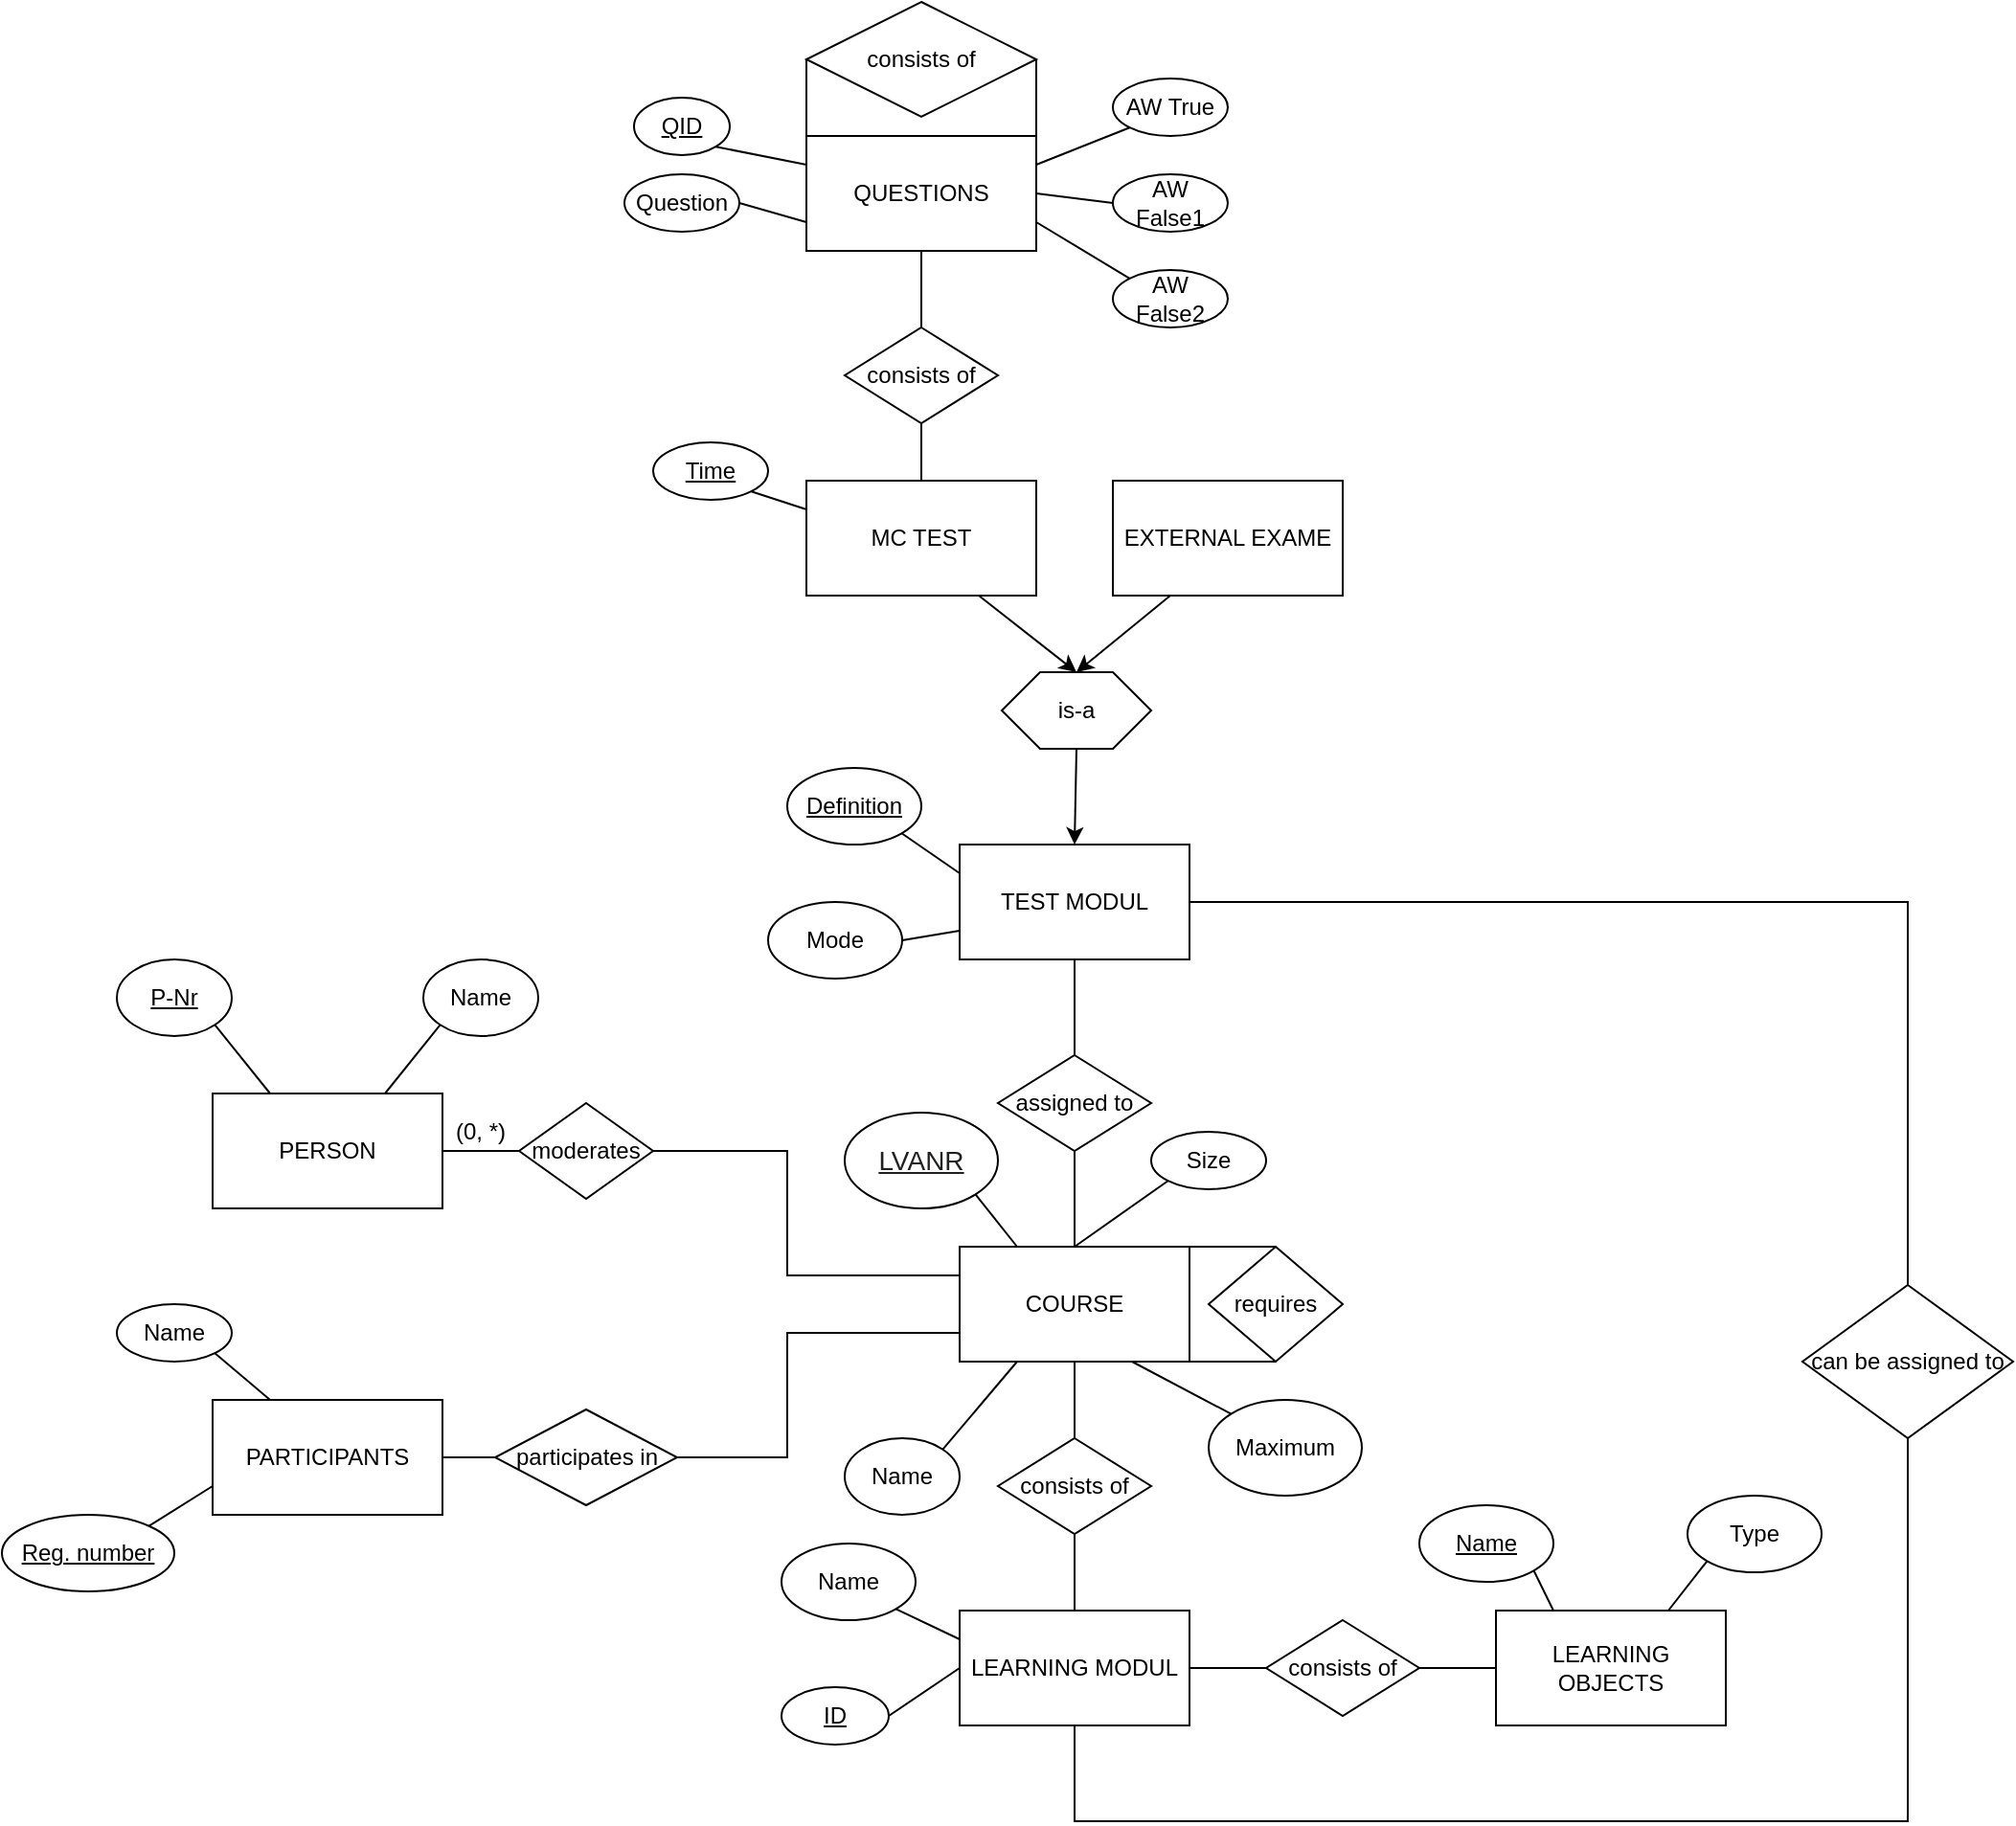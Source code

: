 <mxfile version="24.7.6">
  <diagram name="Seite-1" id="Qz1EJ7uLeoM_60EMIDXN">
    <mxGraphModel dx="691" dy="1207" grid="1" gridSize="10" guides="1" tooltips="1" connect="1" arrows="1" fold="1" page="1" pageScale="1" pageWidth="1169" pageHeight="827" math="0" shadow="0">
      <root>
        <mxCell id="0" />
        <mxCell id="1" parent="0" />
        <mxCell id="69dHTjxdRG7O87KD0P2G-1" value="COURSE" style="rounded=0;whiteSpace=wrap;html=1;" parent="1" vertex="1">
          <mxGeometry x="540" y="540" width="120" height="60" as="geometry" />
        </mxCell>
        <mxCell id="69dHTjxdRG7O87KD0P2G-2" value="&lt;span style=&quot;color: rgb(32, 33, 34); font-family: sans-serif; font-size: 14px; text-align: start; background-color: rgb(255, 255, 255);&quot;&gt;&lt;u&gt;LVANR&lt;/u&gt;&lt;/span&gt;" style="ellipse;whiteSpace=wrap;html=1;" parent="1" vertex="1">
          <mxGeometry x="480" y="470" width="80" height="50" as="geometry" />
        </mxCell>
        <mxCell id="69dHTjxdRG7O87KD0P2G-3" value="" style="endArrow=none;html=1;rounded=0;entryX=0.25;entryY=0;entryDx=0;entryDy=0;exitX=1;exitY=1;exitDx=0;exitDy=0;" parent="1" source="69dHTjxdRG7O87KD0P2G-2" target="69dHTjxdRG7O87KD0P2G-1" edge="1">
          <mxGeometry width="50" height="50" relative="1" as="geometry">
            <mxPoint x="580" y="600" as="sourcePoint" />
            <mxPoint x="630" y="550" as="targetPoint" />
          </mxGeometry>
        </mxCell>
        <mxCell id="69dHTjxdRG7O87KD0P2G-4" value="LEARNING OBJECTS" style="rounded=0;whiteSpace=wrap;html=1;" parent="1" vertex="1">
          <mxGeometry x="820" y="730" width="120" height="60" as="geometry" />
        </mxCell>
        <mxCell id="69dHTjxdRG7O87KD0P2G-5" value="Name" style="ellipse;whiteSpace=wrap;html=1;" parent="1" vertex="1">
          <mxGeometry x="480" y="640" width="60" height="40" as="geometry" />
        </mxCell>
        <mxCell id="69dHTjxdRG7O87KD0P2G-6" value="" style="endArrow=none;html=1;rounded=0;entryX=1;entryY=0;entryDx=0;entryDy=0;exitX=0.25;exitY=1;exitDx=0;exitDy=0;" parent="1" source="69dHTjxdRG7O87KD0P2G-1" target="69dHTjxdRG7O87KD0P2G-5" edge="1">
          <mxGeometry width="50" height="50" relative="1" as="geometry">
            <mxPoint x="780" y="780" as="sourcePoint" />
            <mxPoint x="830" y="730" as="targetPoint" />
          </mxGeometry>
        </mxCell>
        <mxCell id="69dHTjxdRG7O87KD0P2G-7" value="PERSON" style="rounded=0;whiteSpace=wrap;html=1;" parent="1" vertex="1">
          <mxGeometry x="150" y="460" width="120" height="60" as="geometry" />
        </mxCell>
        <mxCell id="69dHTjxdRG7O87KD0P2G-8" value="Maximum" style="ellipse;whiteSpace=wrap;html=1;" parent="1" vertex="1">
          <mxGeometry x="670" y="620" width="80" height="50" as="geometry" />
        </mxCell>
        <mxCell id="69dHTjxdRG7O87KD0P2G-9" value="" style="endArrow=none;html=1;rounded=0;exitX=0;exitY=0;exitDx=0;exitDy=0;entryX=0.75;entryY=1;entryDx=0;entryDy=0;" parent="1" source="69dHTjxdRG7O87KD0P2G-8" target="69dHTjxdRG7O87KD0P2G-1" edge="1">
          <mxGeometry width="50" height="50" relative="1" as="geometry">
            <mxPoint x="780" y="780" as="sourcePoint" />
            <mxPoint x="830" y="730" as="targetPoint" />
          </mxGeometry>
        </mxCell>
        <mxCell id="69dHTjxdRG7O87KD0P2G-10" value="LEARNING MODUL" style="rounded=0;whiteSpace=wrap;html=1;" parent="1" vertex="1">
          <mxGeometry x="540" y="730" width="120" height="60" as="geometry" />
        </mxCell>
        <mxCell id="69dHTjxdRG7O87KD0P2G-11" value="Size" style="ellipse;whiteSpace=wrap;html=1;" parent="1" vertex="1">
          <mxGeometry x="640" y="480" width="60" height="30" as="geometry" />
        </mxCell>
        <mxCell id="69dHTjxdRG7O87KD0P2G-12" value="" style="endArrow=none;html=1;rounded=0;entryX=0.5;entryY=0;entryDx=0;entryDy=0;exitX=0;exitY=1;exitDx=0;exitDy=0;" parent="1" source="69dHTjxdRG7O87KD0P2G-11" target="69dHTjxdRG7O87KD0P2G-1" edge="1">
          <mxGeometry width="50" height="50" relative="1" as="geometry">
            <mxPoint x="780" y="780" as="sourcePoint" />
            <mxPoint x="830" y="730" as="targetPoint" />
          </mxGeometry>
        </mxCell>
        <mxCell id="69dHTjxdRG7O87KD0P2G-13" value="TEST MODUL" style="rounded=0;whiteSpace=wrap;html=1;" parent="1" vertex="1">
          <mxGeometry x="540" y="330" width="120" height="60" as="geometry" />
        </mxCell>
        <mxCell id="69dHTjxdRG7O87KD0P2G-14" value="Name" style="ellipse;whiteSpace=wrap;html=1;" parent="1" vertex="1">
          <mxGeometry x="447" y="695" width="70" height="40" as="geometry" />
        </mxCell>
        <mxCell id="69dHTjxdRG7O87KD0P2G-15" value="" style="endArrow=none;html=1;rounded=0;entryX=0;entryY=0.25;entryDx=0;entryDy=0;exitX=1;exitY=1;exitDx=0;exitDy=0;" parent="1" source="69dHTjxdRG7O87KD0P2G-14" target="69dHTjxdRG7O87KD0P2G-10" edge="1">
          <mxGeometry width="50" height="50" relative="1" as="geometry">
            <mxPoint x="780" y="780" as="sourcePoint" />
            <mxPoint x="830" y="730" as="targetPoint" />
          </mxGeometry>
        </mxCell>
        <mxCell id="69dHTjxdRG7O87KD0P2G-16" value="&lt;u&gt;ID&lt;/u&gt;" style="ellipse;whiteSpace=wrap;html=1;" parent="1" vertex="1">
          <mxGeometry x="447" y="770" width="56" height="30" as="geometry" />
        </mxCell>
        <mxCell id="69dHTjxdRG7O87KD0P2G-17" value="" style="endArrow=none;html=1;rounded=0;exitX=0;exitY=0.5;exitDx=0;exitDy=0;entryX=1;entryY=0.5;entryDx=0;entryDy=0;" parent="1" source="69dHTjxdRG7O87KD0P2G-10" target="69dHTjxdRG7O87KD0P2G-16" edge="1">
          <mxGeometry width="50" height="50" relative="1" as="geometry">
            <mxPoint x="900" y="340" as="sourcePoint" />
            <mxPoint x="950" y="290" as="targetPoint" />
          </mxGeometry>
        </mxCell>
        <mxCell id="69dHTjxdRG7O87KD0P2G-20" value="consists of" style="rhombus;whiteSpace=wrap;html=1;" parent="1" vertex="1">
          <mxGeometry x="560" y="640" width="80" height="50" as="geometry" />
        </mxCell>
        <mxCell id="69dHTjxdRG7O87KD0P2G-21" value="" style="endArrow=none;html=1;rounded=0;entryX=0.5;entryY=1;entryDx=0;entryDy=0;exitX=0.5;exitY=0;exitDx=0;exitDy=0;" parent="1" source="69dHTjxdRG7O87KD0P2G-20" target="69dHTjxdRG7O87KD0P2G-1" edge="1">
          <mxGeometry width="50" height="50" relative="1" as="geometry">
            <mxPoint x="780" y="780" as="sourcePoint" />
            <mxPoint x="830" y="730" as="targetPoint" />
          </mxGeometry>
        </mxCell>
        <mxCell id="69dHTjxdRG7O87KD0P2G-22" value="" style="endArrow=none;html=1;rounded=0;exitX=0.5;exitY=0;exitDx=0;exitDy=0;entryX=0.5;entryY=1;entryDx=0;entryDy=0;" parent="1" source="69dHTjxdRG7O87KD0P2G-10" target="69dHTjxdRG7O87KD0P2G-20" edge="1">
          <mxGeometry width="50" height="50" relative="1" as="geometry">
            <mxPoint x="780" y="780" as="sourcePoint" />
            <mxPoint x="830" y="730" as="targetPoint" />
          </mxGeometry>
        </mxCell>
        <mxCell id="69dHTjxdRG7O87KD0P2G-23" value="&lt;u&gt;Name&lt;/u&gt;" style="ellipse;whiteSpace=wrap;html=1;" parent="1" vertex="1">
          <mxGeometry x="780" y="675" width="70" height="40" as="geometry" />
        </mxCell>
        <mxCell id="69dHTjxdRG7O87KD0P2G-24" value="" style="endArrow=none;html=1;rounded=0;entryX=0.25;entryY=0;entryDx=0;entryDy=0;exitX=1;exitY=1;exitDx=0;exitDy=0;" parent="1" source="69dHTjxdRG7O87KD0P2G-23" target="69dHTjxdRG7O87KD0P2G-4" edge="1">
          <mxGeometry width="50" height="50" relative="1" as="geometry">
            <mxPoint x="1345" y="790" as="sourcePoint" />
            <mxPoint x="1105" y="755" as="targetPoint" />
          </mxGeometry>
        </mxCell>
        <mxCell id="69dHTjxdRG7O87KD0P2G-25" value="Type" style="ellipse;whiteSpace=wrap;html=1;" parent="1" vertex="1">
          <mxGeometry x="920" y="670" width="70" height="40" as="geometry" />
        </mxCell>
        <mxCell id="69dHTjxdRG7O87KD0P2G-26" value="" style="endArrow=none;html=1;rounded=0;entryX=0.75;entryY=0;entryDx=0;entryDy=0;exitX=0;exitY=1;exitDx=0;exitDy=0;" parent="1" source="69dHTjxdRG7O87KD0P2G-25" target="69dHTjxdRG7O87KD0P2G-4" edge="1">
          <mxGeometry width="50" height="50" relative="1" as="geometry">
            <mxPoint x="910" y="650" as="sourcePoint" />
            <mxPoint x="1090" y="815" as="targetPoint" />
          </mxGeometry>
        </mxCell>
        <mxCell id="69dHTjxdRG7O87KD0P2G-27" value="&lt;u&gt;Definition&lt;/u&gt;" style="ellipse;whiteSpace=wrap;html=1;" parent="1" vertex="1">
          <mxGeometry x="450" y="290" width="70" height="40" as="geometry" />
        </mxCell>
        <mxCell id="69dHTjxdRG7O87KD0P2G-28" value="" style="endArrow=none;html=1;rounded=0;entryX=0;entryY=0.25;entryDx=0;entryDy=0;exitX=1;exitY=1;exitDx=0;exitDy=0;" parent="1" source="69dHTjxdRG7O87KD0P2G-27" target="69dHTjxdRG7O87KD0P2G-13" edge="1">
          <mxGeometry width="50" height="50" relative="1" as="geometry">
            <mxPoint x="765" y="310" as="sourcePoint" />
            <mxPoint x="530" y="275" as="targetPoint" />
          </mxGeometry>
        </mxCell>
        <mxCell id="69dHTjxdRG7O87KD0P2G-29" value="Mode" style="ellipse;whiteSpace=wrap;html=1;" parent="1" vertex="1">
          <mxGeometry x="440" y="360" width="70" height="40" as="geometry" />
        </mxCell>
        <mxCell id="69dHTjxdRG7O87KD0P2G-30" value="" style="endArrow=none;html=1;rounded=0;entryX=0;entryY=0.75;entryDx=0;entryDy=0;exitX=1;exitY=0.5;exitDx=0;exitDy=0;" parent="1" source="69dHTjxdRG7O87KD0P2G-29" target="69dHTjxdRG7O87KD0P2G-13" edge="1">
          <mxGeometry width="50" height="50" relative="1" as="geometry">
            <mxPoint x="745" y="430" as="sourcePoint" />
            <mxPoint x="530" y="365" as="targetPoint" />
          </mxGeometry>
        </mxCell>
        <mxCell id="69dHTjxdRG7O87KD0P2G-31" value="assigned to" style="rhombus;whiteSpace=wrap;html=1;" parent="1" vertex="1">
          <mxGeometry x="560" y="440" width="80" height="50" as="geometry" />
        </mxCell>
        <mxCell id="69dHTjxdRG7O87KD0P2G-32" value="" style="endArrow=none;html=1;rounded=0;entryX=0.5;entryY=1;entryDx=0;entryDy=0;exitX=0.5;exitY=0;exitDx=0;exitDy=0;" parent="1" source="69dHTjxdRG7O87KD0P2G-31" target="69dHTjxdRG7O87KD0P2G-13" edge="1">
          <mxGeometry width="50" height="50" relative="1" as="geometry">
            <mxPoint x="600" y="420" as="sourcePoint" />
            <mxPoint x="830" y="730" as="targetPoint" />
          </mxGeometry>
        </mxCell>
        <mxCell id="69dHTjxdRG7O87KD0P2G-33" value="" style="endArrow=none;html=1;rounded=0;exitX=0.5;exitY=0;exitDx=0;exitDy=0;entryX=0.5;entryY=1;entryDx=0;entryDy=0;" parent="1" source="69dHTjxdRG7O87KD0P2G-1" target="69dHTjxdRG7O87KD0P2G-31" edge="1">
          <mxGeometry width="50" height="50" relative="1" as="geometry">
            <mxPoint x="780" y="780" as="sourcePoint" />
            <mxPoint x="830" y="730" as="targetPoint" />
          </mxGeometry>
        </mxCell>
        <mxCell id="69dHTjxdRG7O87KD0P2G-34" value="" style="endArrow=none;html=1;rounded=0;entryX=0;entryY=0.5;entryDx=0;entryDy=0;exitX=1;exitY=0.5;exitDx=0;exitDy=0;" parent="1" source="69dHTjxdRG7O87KD0P2G-36" target="69dHTjxdRG7O87KD0P2G-4" edge="1">
          <mxGeometry width="50" height="50" relative="1" as="geometry">
            <mxPoint x="780" y="780" as="sourcePoint" />
            <mxPoint x="830" y="730" as="targetPoint" />
          </mxGeometry>
        </mxCell>
        <mxCell id="69dHTjxdRG7O87KD0P2G-36" value="consists of" style="rhombus;whiteSpace=wrap;html=1;" parent="1" vertex="1">
          <mxGeometry x="700" y="735" width="80" height="50" as="geometry" />
        </mxCell>
        <mxCell id="69dHTjxdRG7O87KD0P2G-37" value="" style="endArrow=none;html=1;rounded=0;entryX=0;entryY=0.5;entryDx=0;entryDy=0;exitX=1;exitY=0.5;exitDx=0;exitDy=0;" parent="1" source="69dHTjxdRG7O87KD0P2G-10" target="69dHTjxdRG7O87KD0P2G-36" edge="1">
          <mxGeometry width="50" height="50" relative="1" as="geometry">
            <mxPoint x="630" y="780" as="sourcePoint" />
            <mxPoint x="680" y="730" as="targetPoint" />
          </mxGeometry>
        </mxCell>
        <mxCell id="69dHTjxdRG7O87KD0P2G-38" value="requires" style="rhombus;whiteSpace=wrap;html=1;" parent="1" vertex="1">
          <mxGeometry x="670" y="540" width="70" height="60" as="geometry" />
        </mxCell>
        <mxCell id="69dHTjxdRG7O87KD0P2G-39" value="" style="endArrow=none;html=1;rounded=0;entryX=0.5;entryY=0;entryDx=0;entryDy=0;exitX=1;exitY=0;exitDx=0;exitDy=0;" parent="1" source="69dHTjxdRG7O87KD0P2G-1" target="69dHTjxdRG7O87KD0P2G-38" edge="1">
          <mxGeometry width="50" height="50" relative="1" as="geometry">
            <mxPoint x="630" y="780" as="sourcePoint" />
            <mxPoint x="680" y="730" as="targetPoint" />
          </mxGeometry>
        </mxCell>
        <mxCell id="69dHTjxdRG7O87KD0P2G-40" value="" style="endArrow=none;html=1;rounded=0;entryX=0.5;entryY=1;entryDx=0;entryDy=0;exitX=1;exitY=1;exitDx=0;exitDy=0;" parent="1" source="69dHTjxdRG7O87KD0P2G-1" target="69dHTjxdRG7O87KD0P2G-38" edge="1">
          <mxGeometry width="50" height="50" relative="1" as="geometry">
            <mxPoint x="630" y="780" as="sourcePoint" />
            <mxPoint x="680" y="730" as="targetPoint" />
          </mxGeometry>
        </mxCell>
        <mxCell id="69dHTjxdRG7O87KD0P2G-41" value="MC TEST" style="rounded=0;whiteSpace=wrap;html=1;" parent="1" vertex="1">
          <mxGeometry x="460" y="140" width="120" height="60" as="geometry" />
        </mxCell>
        <mxCell id="69dHTjxdRG7O87KD0P2G-42" value="EXTERNAL EXAME" style="rounded=0;whiteSpace=wrap;html=1;" parent="1" vertex="1">
          <mxGeometry x="620" y="140" width="120" height="60" as="geometry" />
        </mxCell>
        <mxCell id="69dHTjxdRG7O87KD0P2G-43" value="is-a" style="shape=hexagon;perimeter=hexagonPerimeter2;whiteSpace=wrap;html=1;fixedSize=1;" parent="1" vertex="1">
          <mxGeometry x="562" y="240" width="78" height="40" as="geometry" />
        </mxCell>
        <mxCell id="69dHTjxdRG7O87KD0P2G-44" value="" style="endArrow=classic;html=1;rounded=0;entryX=0.5;entryY=0;entryDx=0;entryDy=0;exitX=0.75;exitY=1;exitDx=0;exitDy=0;" parent="1" source="69dHTjxdRG7O87KD0P2G-41" target="69dHTjxdRG7O87KD0P2G-43" edge="1">
          <mxGeometry width="50" height="50" relative="1" as="geometry">
            <mxPoint x="630" y="450" as="sourcePoint" />
            <mxPoint x="680" y="400" as="targetPoint" />
          </mxGeometry>
        </mxCell>
        <mxCell id="69dHTjxdRG7O87KD0P2G-45" value="" style="endArrow=classic;html=1;rounded=0;entryX=0.5;entryY=0;entryDx=0;entryDy=0;exitX=0.25;exitY=1;exitDx=0;exitDy=0;" parent="1" source="69dHTjxdRG7O87KD0P2G-42" target="69dHTjxdRG7O87KD0P2G-43" edge="1">
          <mxGeometry width="50" height="50" relative="1" as="geometry">
            <mxPoint x="630" y="450" as="sourcePoint" />
            <mxPoint x="680" y="400" as="targetPoint" />
          </mxGeometry>
        </mxCell>
        <mxCell id="69dHTjxdRG7O87KD0P2G-46" value="" style="endArrow=classic;html=1;rounded=0;entryX=0.5;entryY=0;entryDx=0;entryDy=0;exitX=0.5;exitY=1;exitDx=0;exitDy=0;" parent="1" source="69dHTjxdRG7O87KD0P2G-43" target="69dHTjxdRG7O87KD0P2G-13" edge="1">
          <mxGeometry width="50" height="50" relative="1" as="geometry">
            <mxPoint x="630" y="430" as="sourcePoint" />
            <mxPoint x="680" y="380" as="targetPoint" />
          </mxGeometry>
        </mxCell>
        <mxCell id="69dHTjxdRG7O87KD0P2G-47" value="QUESTIONS" style="rounded=0;whiteSpace=wrap;html=1;" parent="1" vertex="1">
          <mxGeometry x="460" y="-40" width="120" height="60" as="geometry" />
        </mxCell>
        <mxCell id="69dHTjxdRG7O87KD0P2G-49" value="consists of" style="rhombus;whiteSpace=wrap;html=1;" parent="1" vertex="1">
          <mxGeometry x="480" y="60" width="80" height="50" as="geometry" />
        </mxCell>
        <mxCell id="69dHTjxdRG7O87KD0P2G-50" value="" style="endArrow=none;html=1;rounded=0;entryX=0.5;entryY=1;entryDx=0;entryDy=0;exitX=0.5;exitY=0;exitDx=0;exitDy=0;" parent="1" source="69dHTjxdRG7O87KD0P2G-41" target="69dHTjxdRG7O87KD0P2G-49" edge="1">
          <mxGeometry width="50" height="50" relative="1" as="geometry">
            <mxPoint x="530" y="350" as="sourcePoint" />
            <mxPoint x="580" y="300" as="targetPoint" />
          </mxGeometry>
        </mxCell>
        <mxCell id="69dHTjxdRG7O87KD0P2G-51" value="" style="endArrow=none;html=1;rounded=0;entryX=0.5;entryY=1;entryDx=0;entryDy=0;exitX=0.5;exitY=0;exitDx=0;exitDy=0;" parent="1" target="69dHTjxdRG7O87KD0P2G-47" edge="1" source="69dHTjxdRG7O87KD0P2G-49">
          <mxGeometry width="50" height="50" relative="1" as="geometry">
            <mxPoint x="520" y="60" as="sourcePoint" />
            <mxPoint x="580" y="300" as="targetPoint" />
          </mxGeometry>
        </mxCell>
        <mxCell id="69dHTjxdRG7O87KD0P2G-52" value="consists of" style="rhombus;whiteSpace=wrap;html=1;" parent="1" vertex="1">
          <mxGeometry x="460" y="-110" width="120" height="60" as="geometry" />
        </mxCell>
        <mxCell id="69dHTjxdRG7O87KD0P2G-53" value="" style="endArrow=none;html=1;rounded=0;entryX=1;entryY=0.5;entryDx=0;entryDy=0;exitX=1;exitY=0;exitDx=0;exitDy=0;" parent="1" source="69dHTjxdRG7O87KD0P2G-47" target="69dHTjxdRG7O87KD0P2G-52" edge="1">
          <mxGeometry width="50" height="50" relative="1" as="geometry">
            <mxPoint x="530" y="-60" as="sourcePoint" />
            <mxPoint x="580" y="-110" as="targetPoint" />
          </mxGeometry>
        </mxCell>
        <mxCell id="69dHTjxdRG7O87KD0P2G-54" value="" style="endArrow=none;html=1;rounded=0;exitX=0;exitY=0.5;exitDx=0;exitDy=0;entryX=0;entryY=0;entryDx=0;entryDy=0;" parent="1" source="69dHTjxdRG7O87KD0P2G-52" target="69dHTjxdRG7O87KD0P2G-47" edge="1">
          <mxGeometry width="50" height="50" relative="1" as="geometry">
            <mxPoint x="530" y="-60" as="sourcePoint" />
            <mxPoint x="580" y="-110" as="targetPoint" />
          </mxGeometry>
        </mxCell>
        <mxCell id="69dHTjxdRG7O87KD0P2G-55" value="&lt;u&gt;Time&lt;/u&gt;" style="ellipse;whiteSpace=wrap;html=1;" parent="1" vertex="1">
          <mxGeometry x="380" y="120" width="60" height="30" as="geometry" />
        </mxCell>
        <mxCell id="69dHTjxdRG7O87KD0P2G-56" value="" style="endArrow=none;html=1;rounded=0;entryX=1;entryY=1;entryDx=0;entryDy=0;exitX=0;exitY=0.25;exitDx=0;exitDy=0;" parent="1" source="69dHTjxdRG7O87KD0P2G-41" target="69dHTjxdRG7O87KD0P2G-55" edge="1">
          <mxGeometry width="50" height="50" relative="1" as="geometry">
            <mxPoint x="500" y="390" as="sourcePoint" />
            <mxPoint x="550" y="340" as="targetPoint" />
          </mxGeometry>
        </mxCell>
        <mxCell id="69dHTjxdRG7O87KD0P2G-57" value="&lt;u&gt;QID&lt;/u&gt;" style="ellipse;whiteSpace=wrap;html=1;" parent="1" vertex="1">
          <mxGeometry x="370" y="-60" width="50" height="30" as="geometry" />
        </mxCell>
        <mxCell id="69dHTjxdRG7O87KD0P2G-58" value="" style="endArrow=none;html=1;rounded=0;entryX=0;entryY=0.25;entryDx=0;entryDy=0;exitX=1;exitY=1;exitDx=0;exitDy=0;" parent="1" source="69dHTjxdRG7O87KD0P2G-57" target="69dHTjxdRG7O87KD0P2G-47" edge="1">
          <mxGeometry width="50" height="50" relative="1" as="geometry">
            <mxPoint x="460" y="200" as="sourcePoint" />
            <mxPoint x="510" y="150" as="targetPoint" />
          </mxGeometry>
        </mxCell>
        <mxCell id="69dHTjxdRG7O87KD0P2G-59" value="Question" style="ellipse;whiteSpace=wrap;html=1;" parent="1" vertex="1">
          <mxGeometry x="365" y="-20" width="60" height="30" as="geometry" />
        </mxCell>
        <mxCell id="69dHTjxdRG7O87KD0P2G-60" value="AW True" style="ellipse;whiteSpace=wrap;html=1;" parent="1" vertex="1">
          <mxGeometry x="620" y="-70" width="60" height="30" as="geometry" />
        </mxCell>
        <mxCell id="69dHTjxdRG7O87KD0P2G-61" value="AW False1" style="ellipse;whiteSpace=wrap;html=1;" parent="1" vertex="1">
          <mxGeometry x="620" y="-20" width="60" height="30" as="geometry" />
        </mxCell>
        <mxCell id="69dHTjxdRG7O87KD0P2G-62" value="AW False2" style="ellipse;whiteSpace=wrap;html=1;" parent="1" vertex="1">
          <mxGeometry x="620" y="30" width="60" height="30" as="geometry" />
        </mxCell>
        <mxCell id="69dHTjxdRG7O87KD0P2G-63" value="" style="endArrow=none;html=1;rounded=0;entryX=0;entryY=0.75;entryDx=0;entryDy=0;exitX=1;exitY=0.5;exitDx=0;exitDy=0;" parent="1" source="69dHTjxdRG7O87KD0P2G-59" target="69dHTjxdRG7O87KD0P2G-47" edge="1">
          <mxGeometry width="50" height="50" relative="1" as="geometry">
            <mxPoint x="460" y="200" as="sourcePoint" />
            <mxPoint x="510" y="150" as="targetPoint" />
          </mxGeometry>
        </mxCell>
        <mxCell id="69dHTjxdRG7O87KD0P2G-64" value="" style="endArrow=none;html=1;rounded=0;entryX=0;entryY=1;entryDx=0;entryDy=0;exitX=1;exitY=0.25;exitDx=0;exitDy=0;" parent="1" source="69dHTjxdRG7O87KD0P2G-47" target="69dHTjxdRG7O87KD0P2G-60" edge="1">
          <mxGeometry width="50" height="50" relative="1" as="geometry">
            <mxPoint x="460" y="200" as="sourcePoint" />
            <mxPoint x="510" y="150" as="targetPoint" />
          </mxGeometry>
        </mxCell>
        <mxCell id="69dHTjxdRG7O87KD0P2G-65" value="" style="endArrow=none;html=1;rounded=0;entryX=0;entryY=0.5;entryDx=0;entryDy=0;exitX=1;exitY=0.5;exitDx=0;exitDy=0;" parent="1" source="69dHTjxdRG7O87KD0P2G-47" target="69dHTjxdRG7O87KD0P2G-61" edge="1">
          <mxGeometry width="50" height="50" relative="1" as="geometry">
            <mxPoint x="460" y="200" as="sourcePoint" />
            <mxPoint x="510" y="150" as="targetPoint" />
          </mxGeometry>
        </mxCell>
        <mxCell id="69dHTjxdRG7O87KD0P2G-66" value="" style="endArrow=none;html=1;rounded=0;entryX=0;entryY=0;entryDx=0;entryDy=0;exitX=1;exitY=0.75;exitDx=0;exitDy=0;" parent="1" source="69dHTjxdRG7O87KD0P2G-47" target="69dHTjxdRG7O87KD0P2G-62" edge="1">
          <mxGeometry width="50" height="50" relative="1" as="geometry">
            <mxPoint x="460" y="200" as="sourcePoint" />
            <mxPoint x="510" y="150" as="targetPoint" />
          </mxGeometry>
        </mxCell>
        <mxCell id="69dHTjxdRG7O87KD0P2G-67" value="moderates" style="rhombus;whiteSpace=wrap;html=1;" parent="1" vertex="1">
          <mxGeometry x="310" y="465" width="70" height="50" as="geometry" />
        </mxCell>
        <mxCell id="69dHTjxdRG7O87KD0P2G-68" value="" style="endArrow=none;html=1;rounded=0;entryX=0;entryY=0.25;entryDx=0;entryDy=0;exitX=1;exitY=0.5;exitDx=0;exitDy=0;" parent="1" source="69dHTjxdRG7O87KD0P2G-67" target="69dHTjxdRG7O87KD0P2G-1" edge="1">
          <mxGeometry width="50" height="50" relative="1" as="geometry">
            <mxPoint x="460" y="490" as="sourcePoint" />
            <mxPoint x="510" y="440" as="targetPoint" />
            <Array as="points">
              <mxPoint x="450" y="490" />
              <mxPoint x="450" y="555" />
            </Array>
          </mxGeometry>
        </mxCell>
        <mxCell id="69dHTjxdRG7O87KD0P2G-69" value="" style="endArrow=none;html=1;rounded=0;exitX=1;exitY=0.5;exitDx=0;exitDy=0;entryX=0;entryY=0.5;entryDx=0;entryDy=0;" parent="1" source="69dHTjxdRG7O87KD0P2G-7" target="69dHTjxdRG7O87KD0P2G-67" edge="1">
          <mxGeometry width="50" height="50" relative="1" as="geometry">
            <mxPoint x="460" y="490" as="sourcePoint" />
            <mxPoint x="510" y="440" as="targetPoint" />
          </mxGeometry>
        </mxCell>
        <mxCell id="69dHTjxdRG7O87KD0P2G-70" value="&lt;u&gt;P-Nr&lt;/u&gt;" style="ellipse;whiteSpace=wrap;html=1;" parent="1" vertex="1">
          <mxGeometry x="100" y="390" width="60" height="40" as="geometry" />
        </mxCell>
        <mxCell id="69dHTjxdRG7O87KD0P2G-71" value="" style="endArrow=none;html=1;rounded=0;entryX=0.25;entryY=0;entryDx=0;entryDy=0;exitX=1;exitY=1;exitDx=0;exitDy=0;" parent="1" source="69dHTjxdRG7O87KD0P2G-70" target="69dHTjxdRG7O87KD0P2G-7" edge="1">
          <mxGeometry width="50" height="50" relative="1" as="geometry">
            <mxPoint x="180" y="460" as="sourcePoint" />
            <mxPoint x="230" y="410" as="targetPoint" />
          </mxGeometry>
        </mxCell>
        <mxCell id="69dHTjxdRG7O87KD0P2G-72" value="Name" style="ellipse;whiteSpace=wrap;html=1;" parent="1" vertex="1">
          <mxGeometry x="260" y="390" width="60" height="40" as="geometry" />
        </mxCell>
        <mxCell id="69dHTjxdRG7O87KD0P2G-73" value="" style="endArrow=none;html=1;rounded=0;entryX=0;entryY=1;entryDx=0;entryDy=0;exitX=0.75;exitY=0;exitDx=0;exitDy=0;" parent="1" source="69dHTjxdRG7O87KD0P2G-7" target="69dHTjxdRG7O87KD0P2G-72" edge="1">
          <mxGeometry width="50" height="50" relative="1" as="geometry">
            <mxPoint x="270" y="525" as="sourcePoint" />
            <mxPoint x="530" y="715" as="targetPoint" />
          </mxGeometry>
        </mxCell>
        <mxCell id="ah2dRNFCYQN3v43kderR-2" value="PARTICIPANTS" style="rounded=0;whiteSpace=wrap;html=1;" vertex="1" parent="1">
          <mxGeometry x="150" y="620" width="120" height="60" as="geometry" />
        </mxCell>
        <mxCell id="ah2dRNFCYQN3v43kderR-3" value="participates in" style="rhombus;whiteSpace=wrap;html=1;" vertex="1" parent="1">
          <mxGeometry x="297.5" y="625" width="95" height="50" as="geometry" />
        </mxCell>
        <mxCell id="ah2dRNFCYQN3v43kderR-4" value="" style="endArrow=none;html=1;rounded=0;exitX=1;exitY=0.5;exitDx=0;exitDy=0;entryX=0;entryY=0.5;entryDx=0;entryDy=0;" edge="1" parent="1" source="ah2dRNFCYQN3v43kderR-2" target="ah2dRNFCYQN3v43kderR-3">
          <mxGeometry width="50" height="50" relative="1" as="geometry">
            <mxPoint x="460" y="510" as="sourcePoint" />
            <mxPoint x="510" y="460" as="targetPoint" />
          </mxGeometry>
        </mxCell>
        <mxCell id="ah2dRNFCYQN3v43kderR-5" value="" style="endArrow=none;html=1;rounded=0;exitX=1;exitY=0.5;exitDx=0;exitDy=0;entryX=0;entryY=0.75;entryDx=0;entryDy=0;" edge="1" parent="1" source="ah2dRNFCYQN3v43kderR-3" target="69dHTjxdRG7O87KD0P2G-1">
          <mxGeometry width="50" height="50" relative="1" as="geometry">
            <mxPoint x="460" y="510" as="sourcePoint" />
            <mxPoint x="510" y="460" as="targetPoint" />
            <Array as="points">
              <mxPoint x="450" y="650" />
              <mxPoint x="450" y="585" />
            </Array>
          </mxGeometry>
        </mxCell>
        <mxCell id="ah2dRNFCYQN3v43kderR-6" value="Name" style="ellipse;whiteSpace=wrap;html=1;" vertex="1" parent="1">
          <mxGeometry x="100" y="570" width="60" height="30" as="geometry" />
        </mxCell>
        <mxCell id="ah2dRNFCYQN3v43kderR-7" value="" style="endArrow=none;html=1;rounded=0;exitX=1;exitY=1;exitDx=0;exitDy=0;entryX=0.25;entryY=0;entryDx=0;entryDy=0;" edge="1" parent="1" source="ah2dRNFCYQN3v43kderR-6" target="ah2dRNFCYQN3v43kderR-2">
          <mxGeometry width="50" height="50" relative="1" as="geometry">
            <mxPoint x="440" y="540" as="sourcePoint" />
            <mxPoint x="490" y="490" as="targetPoint" />
          </mxGeometry>
        </mxCell>
        <mxCell id="ah2dRNFCYQN3v43kderR-8" value="&lt;u&gt;Reg. number&lt;/u&gt;" style="ellipse;whiteSpace=wrap;html=1;" vertex="1" parent="1">
          <mxGeometry x="40" y="680" width="90" height="40" as="geometry" />
        </mxCell>
        <mxCell id="ah2dRNFCYQN3v43kderR-9" value="" style="endArrow=none;html=1;rounded=0;exitX=1;exitY=0;exitDx=0;exitDy=0;entryX=0;entryY=0.75;entryDx=0;entryDy=0;" edge="1" parent="1" source="ah2dRNFCYQN3v43kderR-8" target="ah2dRNFCYQN3v43kderR-2">
          <mxGeometry width="50" height="50" relative="1" as="geometry">
            <mxPoint x="480" y="350" as="sourcePoint" />
            <mxPoint x="530" y="300" as="targetPoint" />
          </mxGeometry>
        </mxCell>
        <mxCell id="ah2dRNFCYQN3v43kderR-10" value="can be assigned to" style="rhombus;whiteSpace=wrap;html=1;" vertex="1" parent="1">
          <mxGeometry x="980" y="560" width="110" height="80" as="geometry" />
        </mxCell>
        <mxCell id="ah2dRNFCYQN3v43kderR-11" value="" style="endArrow=none;html=1;rounded=0;exitX=1;exitY=0.5;exitDx=0;exitDy=0;entryX=0.5;entryY=0;entryDx=0;entryDy=0;" edge="1" parent="1" source="69dHTjxdRG7O87KD0P2G-13" target="ah2dRNFCYQN3v43kderR-10">
          <mxGeometry width="50" height="50" relative="1" as="geometry">
            <mxPoint x="480" y="630" as="sourcePoint" />
            <mxPoint x="530" y="580" as="targetPoint" />
            <Array as="points">
              <mxPoint x="1035" y="360" />
            </Array>
          </mxGeometry>
        </mxCell>
        <mxCell id="ah2dRNFCYQN3v43kderR-12" value="" style="endArrow=none;html=1;rounded=0;exitX=0.5;exitY=1;exitDx=0;exitDy=0;entryX=0.5;entryY=1;entryDx=0;entryDy=0;" edge="1" parent="1" source="69dHTjxdRG7O87KD0P2G-10" target="ah2dRNFCYQN3v43kderR-10">
          <mxGeometry width="50" height="50" relative="1" as="geometry">
            <mxPoint x="480" y="630" as="sourcePoint" />
            <mxPoint x="1080" y="820" as="targetPoint" />
            <Array as="points">
              <mxPoint x="600" y="840" />
              <mxPoint x="1035" y="840" />
            </Array>
          </mxGeometry>
        </mxCell>
        <mxCell id="ah2dRNFCYQN3v43kderR-13" value="(0, *)" style="text;html=1;align=center;verticalAlign=middle;whiteSpace=wrap;rounded=0;" vertex="1" parent="1">
          <mxGeometry x="260" y="465" width="60" height="30" as="geometry" />
        </mxCell>
      </root>
    </mxGraphModel>
  </diagram>
</mxfile>
